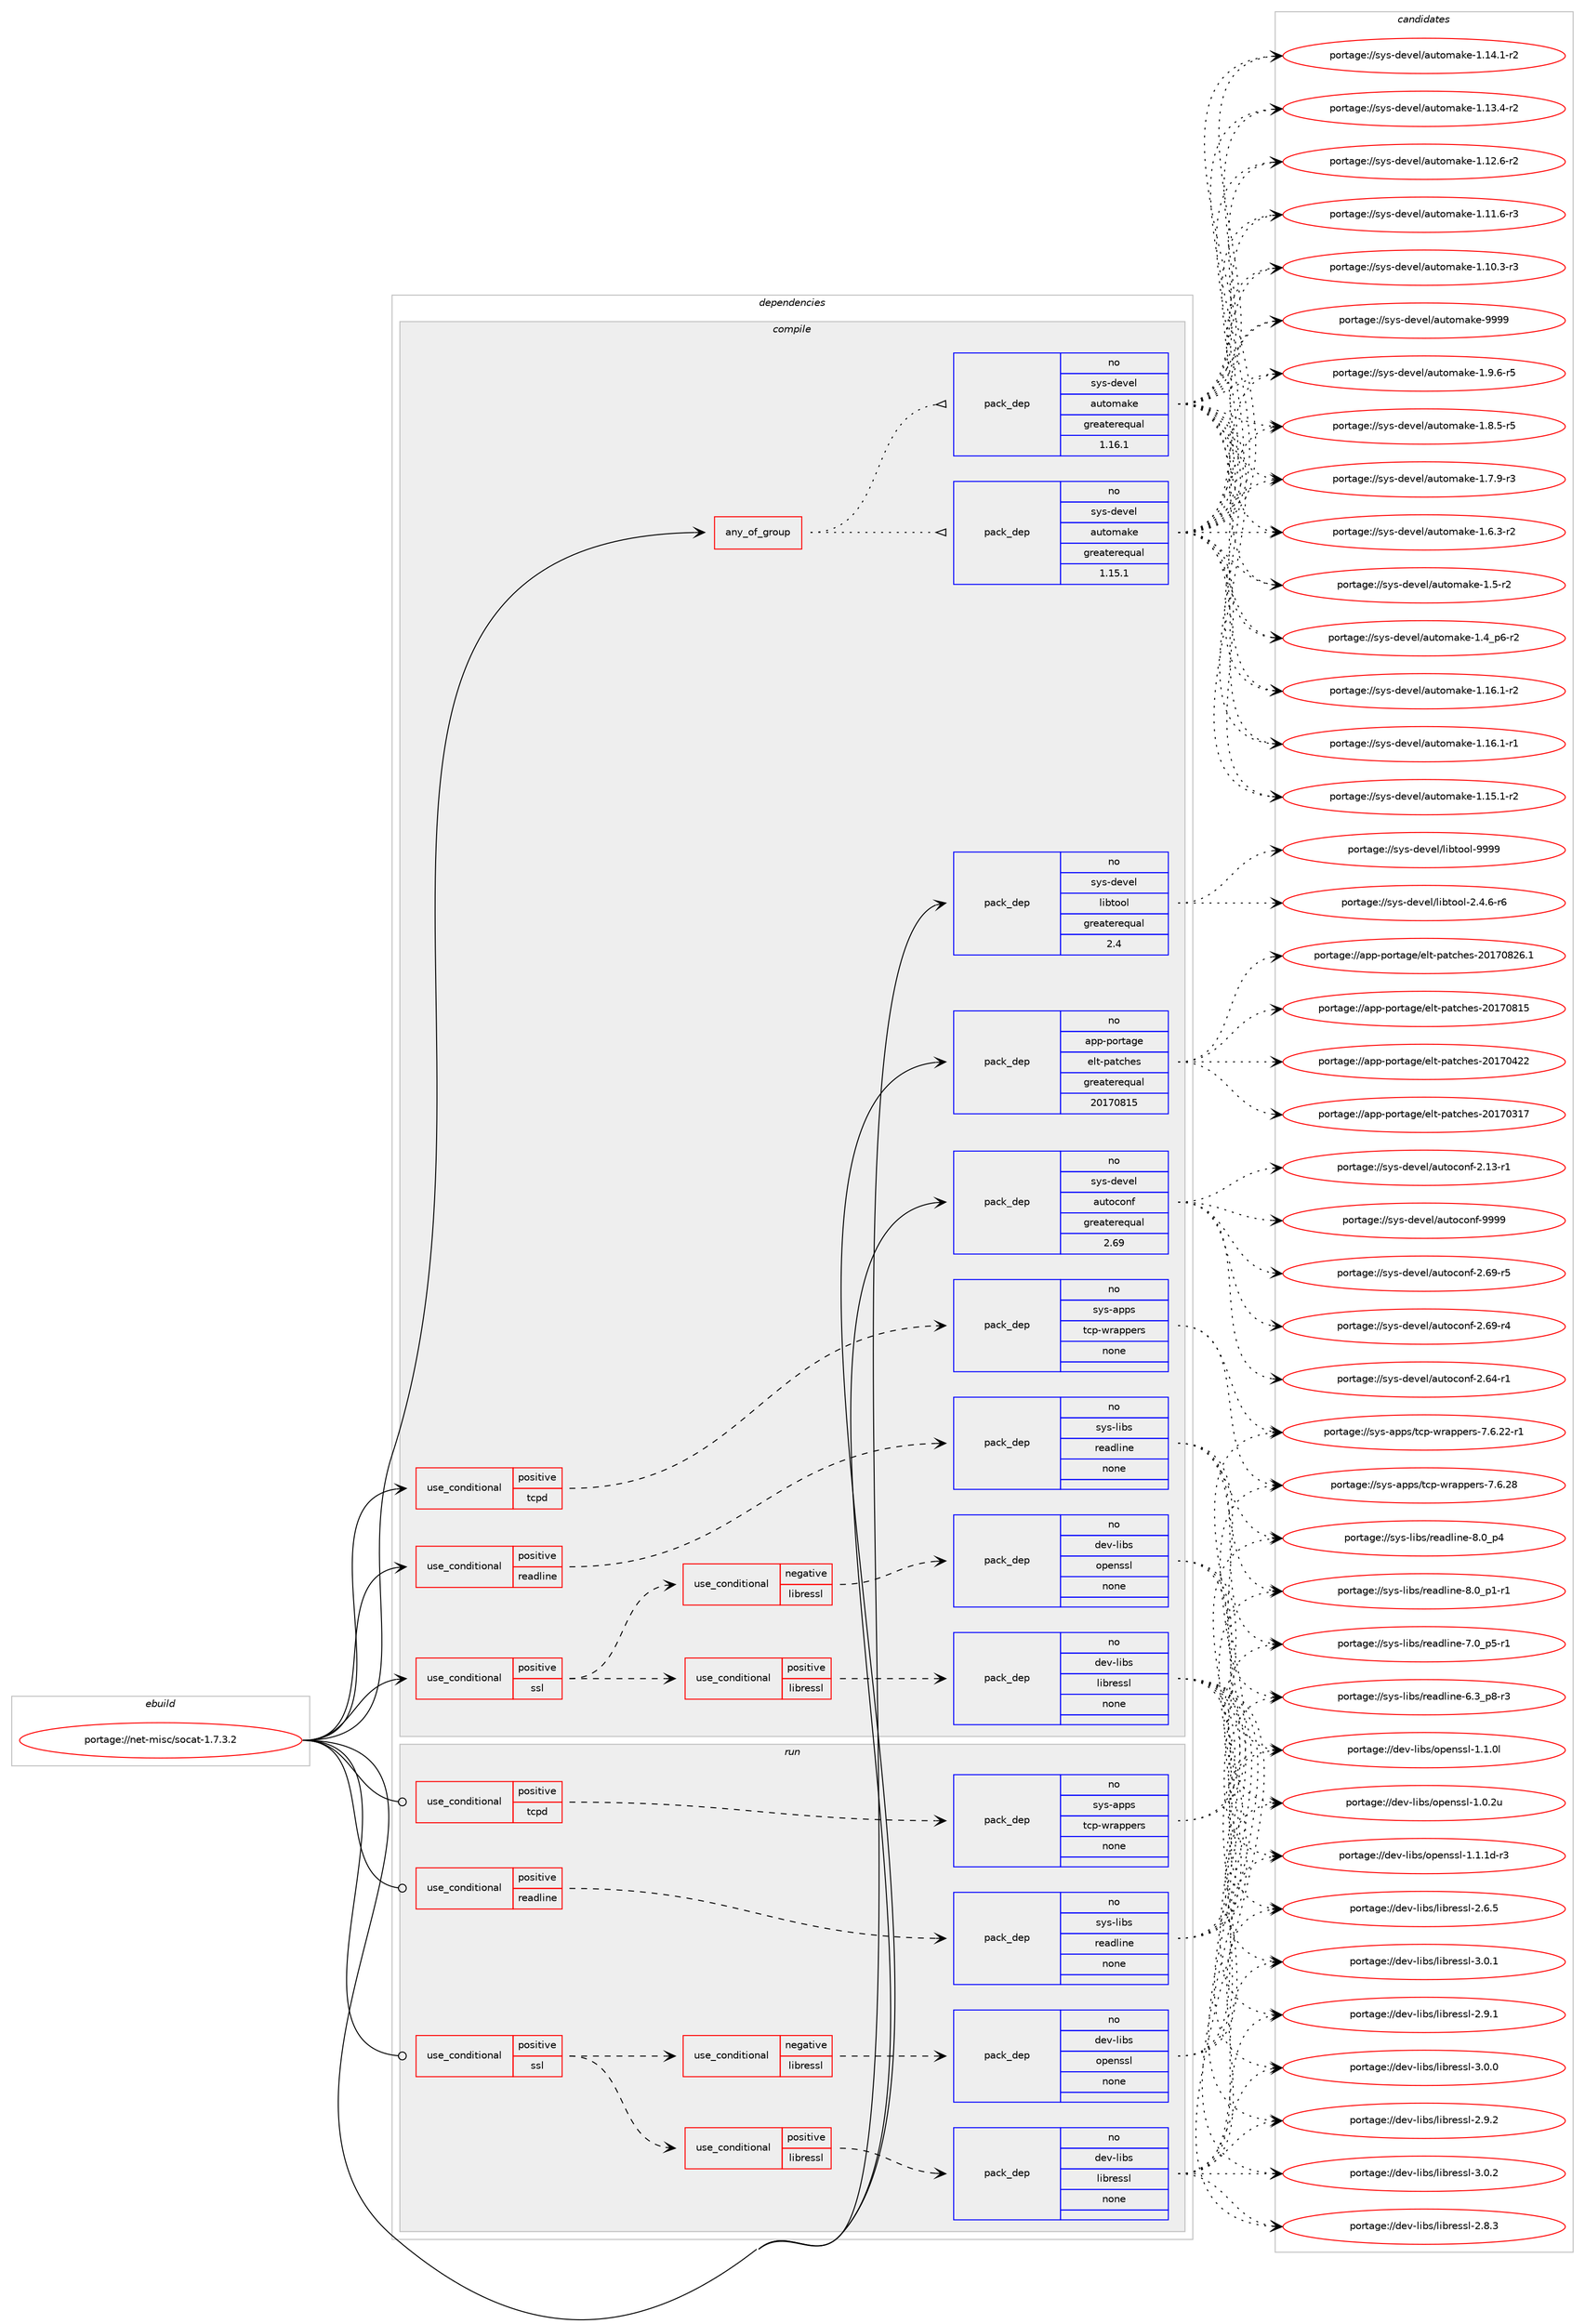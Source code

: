 digraph prolog {

# *************
# Graph options
# *************

newrank=true;
concentrate=true;
compound=true;
graph [rankdir=LR,fontname=Helvetica,fontsize=10,ranksep=1.5];#, ranksep=2.5, nodesep=0.2];
edge  [arrowhead=vee];
node  [fontname=Helvetica,fontsize=10];

# **********
# The ebuild
# **********

subgraph cluster_leftcol {
color=gray;
rank=same;
label=<<i>ebuild</i>>;
id [label="portage://net-misc/socat-1.7.3.2", color=red, width=4, href="../net-misc/socat-1.7.3.2.svg"];
}

# ****************
# The dependencies
# ****************

subgraph cluster_midcol {
color=gray;
label=<<i>dependencies</i>>;
subgraph cluster_compile {
fillcolor="#eeeeee";
style=filled;
label=<<i>compile</i>>;
subgraph any1041 {
dependency50542 [label=<<TABLE BORDER="0" CELLBORDER="1" CELLSPACING="0" CELLPADDING="4"><TR><TD CELLPADDING="10">any_of_group</TD></TR></TABLE>>, shape=none, color=red];subgraph pack40205 {
dependency50543 [label=<<TABLE BORDER="0" CELLBORDER="1" CELLSPACING="0" CELLPADDING="4" WIDTH="220"><TR><TD ROWSPAN="6" CELLPADDING="30">pack_dep</TD></TR><TR><TD WIDTH="110">no</TD></TR><TR><TD>sys-devel</TD></TR><TR><TD>automake</TD></TR><TR><TD>greaterequal</TD></TR><TR><TD>1.16.1</TD></TR></TABLE>>, shape=none, color=blue];
}
dependency50542:e -> dependency50543:w [weight=20,style="dotted",arrowhead="oinv"];
subgraph pack40206 {
dependency50544 [label=<<TABLE BORDER="0" CELLBORDER="1" CELLSPACING="0" CELLPADDING="4" WIDTH="220"><TR><TD ROWSPAN="6" CELLPADDING="30">pack_dep</TD></TR><TR><TD WIDTH="110">no</TD></TR><TR><TD>sys-devel</TD></TR><TR><TD>automake</TD></TR><TR><TD>greaterequal</TD></TR><TR><TD>1.15.1</TD></TR></TABLE>>, shape=none, color=blue];
}
dependency50542:e -> dependency50544:w [weight=20,style="dotted",arrowhead="oinv"];
}
id:e -> dependency50542:w [weight=20,style="solid",arrowhead="vee"];
subgraph cond9292 {
dependency50545 [label=<<TABLE BORDER="0" CELLBORDER="1" CELLSPACING="0" CELLPADDING="4"><TR><TD ROWSPAN="3" CELLPADDING="10">use_conditional</TD></TR><TR><TD>positive</TD></TR><TR><TD>readline</TD></TR></TABLE>>, shape=none, color=red];
subgraph pack40207 {
dependency50546 [label=<<TABLE BORDER="0" CELLBORDER="1" CELLSPACING="0" CELLPADDING="4" WIDTH="220"><TR><TD ROWSPAN="6" CELLPADDING="30">pack_dep</TD></TR><TR><TD WIDTH="110">no</TD></TR><TR><TD>sys-libs</TD></TR><TR><TD>readline</TD></TR><TR><TD>none</TD></TR><TR><TD></TD></TR></TABLE>>, shape=none, color=blue];
}
dependency50545:e -> dependency50546:w [weight=20,style="dashed",arrowhead="vee"];
}
id:e -> dependency50545:w [weight=20,style="solid",arrowhead="vee"];
subgraph cond9293 {
dependency50547 [label=<<TABLE BORDER="0" CELLBORDER="1" CELLSPACING="0" CELLPADDING="4"><TR><TD ROWSPAN="3" CELLPADDING="10">use_conditional</TD></TR><TR><TD>positive</TD></TR><TR><TD>ssl</TD></TR></TABLE>>, shape=none, color=red];
subgraph cond9294 {
dependency50548 [label=<<TABLE BORDER="0" CELLBORDER="1" CELLSPACING="0" CELLPADDING="4"><TR><TD ROWSPAN="3" CELLPADDING="10">use_conditional</TD></TR><TR><TD>negative</TD></TR><TR><TD>libressl</TD></TR></TABLE>>, shape=none, color=red];
subgraph pack40208 {
dependency50549 [label=<<TABLE BORDER="0" CELLBORDER="1" CELLSPACING="0" CELLPADDING="4" WIDTH="220"><TR><TD ROWSPAN="6" CELLPADDING="30">pack_dep</TD></TR><TR><TD WIDTH="110">no</TD></TR><TR><TD>dev-libs</TD></TR><TR><TD>openssl</TD></TR><TR><TD>none</TD></TR><TR><TD></TD></TR></TABLE>>, shape=none, color=blue];
}
dependency50548:e -> dependency50549:w [weight=20,style="dashed",arrowhead="vee"];
}
dependency50547:e -> dependency50548:w [weight=20,style="dashed",arrowhead="vee"];
subgraph cond9295 {
dependency50550 [label=<<TABLE BORDER="0" CELLBORDER="1" CELLSPACING="0" CELLPADDING="4"><TR><TD ROWSPAN="3" CELLPADDING="10">use_conditional</TD></TR><TR><TD>positive</TD></TR><TR><TD>libressl</TD></TR></TABLE>>, shape=none, color=red];
subgraph pack40209 {
dependency50551 [label=<<TABLE BORDER="0" CELLBORDER="1" CELLSPACING="0" CELLPADDING="4" WIDTH="220"><TR><TD ROWSPAN="6" CELLPADDING="30">pack_dep</TD></TR><TR><TD WIDTH="110">no</TD></TR><TR><TD>dev-libs</TD></TR><TR><TD>libressl</TD></TR><TR><TD>none</TD></TR><TR><TD></TD></TR></TABLE>>, shape=none, color=blue];
}
dependency50550:e -> dependency50551:w [weight=20,style="dashed",arrowhead="vee"];
}
dependency50547:e -> dependency50550:w [weight=20,style="dashed",arrowhead="vee"];
}
id:e -> dependency50547:w [weight=20,style="solid",arrowhead="vee"];
subgraph cond9296 {
dependency50552 [label=<<TABLE BORDER="0" CELLBORDER="1" CELLSPACING="0" CELLPADDING="4"><TR><TD ROWSPAN="3" CELLPADDING="10">use_conditional</TD></TR><TR><TD>positive</TD></TR><TR><TD>tcpd</TD></TR></TABLE>>, shape=none, color=red];
subgraph pack40210 {
dependency50553 [label=<<TABLE BORDER="0" CELLBORDER="1" CELLSPACING="0" CELLPADDING="4" WIDTH="220"><TR><TD ROWSPAN="6" CELLPADDING="30">pack_dep</TD></TR><TR><TD WIDTH="110">no</TD></TR><TR><TD>sys-apps</TD></TR><TR><TD>tcp-wrappers</TD></TR><TR><TD>none</TD></TR><TR><TD></TD></TR></TABLE>>, shape=none, color=blue];
}
dependency50552:e -> dependency50553:w [weight=20,style="dashed",arrowhead="vee"];
}
id:e -> dependency50552:w [weight=20,style="solid",arrowhead="vee"];
subgraph pack40211 {
dependency50554 [label=<<TABLE BORDER="0" CELLBORDER="1" CELLSPACING="0" CELLPADDING="4" WIDTH="220"><TR><TD ROWSPAN="6" CELLPADDING="30">pack_dep</TD></TR><TR><TD WIDTH="110">no</TD></TR><TR><TD>app-portage</TD></TR><TR><TD>elt-patches</TD></TR><TR><TD>greaterequal</TD></TR><TR><TD>20170815</TD></TR></TABLE>>, shape=none, color=blue];
}
id:e -> dependency50554:w [weight=20,style="solid",arrowhead="vee"];
subgraph pack40212 {
dependency50555 [label=<<TABLE BORDER="0" CELLBORDER="1" CELLSPACING="0" CELLPADDING="4" WIDTH="220"><TR><TD ROWSPAN="6" CELLPADDING="30">pack_dep</TD></TR><TR><TD WIDTH="110">no</TD></TR><TR><TD>sys-devel</TD></TR><TR><TD>autoconf</TD></TR><TR><TD>greaterequal</TD></TR><TR><TD>2.69</TD></TR></TABLE>>, shape=none, color=blue];
}
id:e -> dependency50555:w [weight=20,style="solid",arrowhead="vee"];
subgraph pack40213 {
dependency50556 [label=<<TABLE BORDER="0" CELLBORDER="1" CELLSPACING="0" CELLPADDING="4" WIDTH="220"><TR><TD ROWSPAN="6" CELLPADDING="30">pack_dep</TD></TR><TR><TD WIDTH="110">no</TD></TR><TR><TD>sys-devel</TD></TR><TR><TD>libtool</TD></TR><TR><TD>greaterequal</TD></TR><TR><TD>2.4</TD></TR></TABLE>>, shape=none, color=blue];
}
id:e -> dependency50556:w [weight=20,style="solid",arrowhead="vee"];
}
subgraph cluster_compileandrun {
fillcolor="#eeeeee";
style=filled;
label=<<i>compile and run</i>>;
}
subgraph cluster_run {
fillcolor="#eeeeee";
style=filled;
label=<<i>run</i>>;
subgraph cond9297 {
dependency50557 [label=<<TABLE BORDER="0" CELLBORDER="1" CELLSPACING="0" CELLPADDING="4"><TR><TD ROWSPAN="3" CELLPADDING="10">use_conditional</TD></TR><TR><TD>positive</TD></TR><TR><TD>readline</TD></TR></TABLE>>, shape=none, color=red];
subgraph pack40214 {
dependency50558 [label=<<TABLE BORDER="0" CELLBORDER="1" CELLSPACING="0" CELLPADDING="4" WIDTH="220"><TR><TD ROWSPAN="6" CELLPADDING="30">pack_dep</TD></TR><TR><TD WIDTH="110">no</TD></TR><TR><TD>sys-libs</TD></TR><TR><TD>readline</TD></TR><TR><TD>none</TD></TR><TR><TD></TD></TR></TABLE>>, shape=none, color=blue];
}
dependency50557:e -> dependency50558:w [weight=20,style="dashed",arrowhead="vee"];
}
id:e -> dependency50557:w [weight=20,style="solid",arrowhead="odot"];
subgraph cond9298 {
dependency50559 [label=<<TABLE BORDER="0" CELLBORDER="1" CELLSPACING="0" CELLPADDING="4"><TR><TD ROWSPAN="3" CELLPADDING="10">use_conditional</TD></TR><TR><TD>positive</TD></TR><TR><TD>ssl</TD></TR></TABLE>>, shape=none, color=red];
subgraph cond9299 {
dependency50560 [label=<<TABLE BORDER="0" CELLBORDER="1" CELLSPACING="0" CELLPADDING="4"><TR><TD ROWSPAN="3" CELLPADDING="10">use_conditional</TD></TR><TR><TD>negative</TD></TR><TR><TD>libressl</TD></TR></TABLE>>, shape=none, color=red];
subgraph pack40215 {
dependency50561 [label=<<TABLE BORDER="0" CELLBORDER="1" CELLSPACING="0" CELLPADDING="4" WIDTH="220"><TR><TD ROWSPAN="6" CELLPADDING="30">pack_dep</TD></TR><TR><TD WIDTH="110">no</TD></TR><TR><TD>dev-libs</TD></TR><TR><TD>openssl</TD></TR><TR><TD>none</TD></TR><TR><TD></TD></TR></TABLE>>, shape=none, color=blue];
}
dependency50560:e -> dependency50561:w [weight=20,style="dashed",arrowhead="vee"];
}
dependency50559:e -> dependency50560:w [weight=20,style="dashed",arrowhead="vee"];
subgraph cond9300 {
dependency50562 [label=<<TABLE BORDER="0" CELLBORDER="1" CELLSPACING="0" CELLPADDING="4"><TR><TD ROWSPAN="3" CELLPADDING="10">use_conditional</TD></TR><TR><TD>positive</TD></TR><TR><TD>libressl</TD></TR></TABLE>>, shape=none, color=red];
subgraph pack40216 {
dependency50563 [label=<<TABLE BORDER="0" CELLBORDER="1" CELLSPACING="0" CELLPADDING="4" WIDTH="220"><TR><TD ROWSPAN="6" CELLPADDING="30">pack_dep</TD></TR><TR><TD WIDTH="110">no</TD></TR><TR><TD>dev-libs</TD></TR><TR><TD>libressl</TD></TR><TR><TD>none</TD></TR><TR><TD></TD></TR></TABLE>>, shape=none, color=blue];
}
dependency50562:e -> dependency50563:w [weight=20,style="dashed",arrowhead="vee"];
}
dependency50559:e -> dependency50562:w [weight=20,style="dashed",arrowhead="vee"];
}
id:e -> dependency50559:w [weight=20,style="solid",arrowhead="odot"];
subgraph cond9301 {
dependency50564 [label=<<TABLE BORDER="0" CELLBORDER="1" CELLSPACING="0" CELLPADDING="4"><TR><TD ROWSPAN="3" CELLPADDING="10">use_conditional</TD></TR><TR><TD>positive</TD></TR><TR><TD>tcpd</TD></TR></TABLE>>, shape=none, color=red];
subgraph pack40217 {
dependency50565 [label=<<TABLE BORDER="0" CELLBORDER="1" CELLSPACING="0" CELLPADDING="4" WIDTH="220"><TR><TD ROWSPAN="6" CELLPADDING="30">pack_dep</TD></TR><TR><TD WIDTH="110">no</TD></TR><TR><TD>sys-apps</TD></TR><TR><TD>tcp-wrappers</TD></TR><TR><TD>none</TD></TR><TR><TD></TD></TR></TABLE>>, shape=none, color=blue];
}
dependency50564:e -> dependency50565:w [weight=20,style="dashed",arrowhead="vee"];
}
id:e -> dependency50564:w [weight=20,style="solid",arrowhead="odot"];
}
}

# **************
# The candidates
# **************

subgraph cluster_choices {
rank=same;
color=gray;
label=<<i>candidates</i>>;

subgraph choice40205 {
color=black;
nodesep=1;
choice115121115451001011181011084797117116111109971071014557575757 [label="portage://sys-devel/automake-9999", color=red, width=4,href="../sys-devel/automake-9999.svg"];
choice115121115451001011181011084797117116111109971071014549465746544511453 [label="portage://sys-devel/automake-1.9.6-r5", color=red, width=4,href="../sys-devel/automake-1.9.6-r5.svg"];
choice115121115451001011181011084797117116111109971071014549465646534511453 [label="portage://sys-devel/automake-1.8.5-r5", color=red, width=4,href="../sys-devel/automake-1.8.5-r5.svg"];
choice115121115451001011181011084797117116111109971071014549465546574511451 [label="portage://sys-devel/automake-1.7.9-r3", color=red, width=4,href="../sys-devel/automake-1.7.9-r3.svg"];
choice115121115451001011181011084797117116111109971071014549465446514511450 [label="portage://sys-devel/automake-1.6.3-r2", color=red, width=4,href="../sys-devel/automake-1.6.3-r2.svg"];
choice11512111545100101118101108479711711611110997107101454946534511450 [label="portage://sys-devel/automake-1.5-r2", color=red, width=4,href="../sys-devel/automake-1.5-r2.svg"];
choice115121115451001011181011084797117116111109971071014549465295112544511450 [label="portage://sys-devel/automake-1.4_p6-r2", color=red, width=4,href="../sys-devel/automake-1.4_p6-r2.svg"];
choice11512111545100101118101108479711711611110997107101454946495446494511450 [label="portage://sys-devel/automake-1.16.1-r2", color=red, width=4,href="../sys-devel/automake-1.16.1-r2.svg"];
choice11512111545100101118101108479711711611110997107101454946495446494511449 [label="portage://sys-devel/automake-1.16.1-r1", color=red, width=4,href="../sys-devel/automake-1.16.1-r1.svg"];
choice11512111545100101118101108479711711611110997107101454946495346494511450 [label="portage://sys-devel/automake-1.15.1-r2", color=red, width=4,href="../sys-devel/automake-1.15.1-r2.svg"];
choice11512111545100101118101108479711711611110997107101454946495246494511450 [label="portage://sys-devel/automake-1.14.1-r2", color=red, width=4,href="../sys-devel/automake-1.14.1-r2.svg"];
choice11512111545100101118101108479711711611110997107101454946495146524511450 [label="portage://sys-devel/automake-1.13.4-r2", color=red, width=4,href="../sys-devel/automake-1.13.4-r2.svg"];
choice11512111545100101118101108479711711611110997107101454946495046544511450 [label="portage://sys-devel/automake-1.12.6-r2", color=red, width=4,href="../sys-devel/automake-1.12.6-r2.svg"];
choice11512111545100101118101108479711711611110997107101454946494946544511451 [label="portage://sys-devel/automake-1.11.6-r3", color=red, width=4,href="../sys-devel/automake-1.11.6-r3.svg"];
choice11512111545100101118101108479711711611110997107101454946494846514511451 [label="portage://sys-devel/automake-1.10.3-r3", color=red, width=4,href="../sys-devel/automake-1.10.3-r3.svg"];
dependency50543:e -> choice115121115451001011181011084797117116111109971071014557575757:w [style=dotted,weight="100"];
dependency50543:e -> choice115121115451001011181011084797117116111109971071014549465746544511453:w [style=dotted,weight="100"];
dependency50543:e -> choice115121115451001011181011084797117116111109971071014549465646534511453:w [style=dotted,weight="100"];
dependency50543:e -> choice115121115451001011181011084797117116111109971071014549465546574511451:w [style=dotted,weight="100"];
dependency50543:e -> choice115121115451001011181011084797117116111109971071014549465446514511450:w [style=dotted,weight="100"];
dependency50543:e -> choice11512111545100101118101108479711711611110997107101454946534511450:w [style=dotted,weight="100"];
dependency50543:e -> choice115121115451001011181011084797117116111109971071014549465295112544511450:w [style=dotted,weight="100"];
dependency50543:e -> choice11512111545100101118101108479711711611110997107101454946495446494511450:w [style=dotted,weight="100"];
dependency50543:e -> choice11512111545100101118101108479711711611110997107101454946495446494511449:w [style=dotted,weight="100"];
dependency50543:e -> choice11512111545100101118101108479711711611110997107101454946495346494511450:w [style=dotted,weight="100"];
dependency50543:e -> choice11512111545100101118101108479711711611110997107101454946495246494511450:w [style=dotted,weight="100"];
dependency50543:e -> choice11512111545100101118101108479711711611110997107101454946495146524511450:w [style=dotted,weight="100"];
dependency50543:e -> choice11512111545100101118101108479711711611110997107101454946495046544511450:w [style=dotted,weight="100"];
dependency50543:e -> choice11512111545100101118101108479711711611110997107101454946494946544511451:w [style=dotted,weight="100"];
dependency50543:e -> choice11512111545100101118101108479711711611110997107101454946494846514511451:w [style=dotted,weight="100"];
}
subgraph choice40206 {
color=black;
nodesep=1;
choice115121115451001011181011084797117116111109971071014557575757 [label="portage://sys-devel/automake-9999", color=red, width=4,href="../sys-devel/automake-9999.svg"];
choice115121115451001011181011084797117116111109971071014549465746544511453 [label="portage://sys-devel/automake-1.9.6-r5", color=red, width=4,href="../sys-devel/automake-1.9.6-r5.svg"];
choice115121115451001011181011084797117116111109971071014549465646534511453 [label="portage://sys-devel/automake-1.8.5-r5", color=red, width=4,href="../sys-devel/automake-1.8.5-r5.svg"];
choice115121115451001011181011084797117116111109971071014549465546574511451 [label="portage://sys-devel/automake-1.7.9-r3", color=red, width=4,href="../sys-devel/automake-1.7.9-r3.svg"];
choice115121115451001011181011084797117116111109971071014549465446514511450 [label="portage://sys-devel/automake-1.6.3-r2", color=red, width=4,href="../sys-devel/automake-1.6.3-r2.svg"];
choice11512111545100101118101108479711711611110997107101454946534511450 [label="portage://sys-devel/automake-1.5-r2", color=red, width=4,href="../sys-devel/automake-1.5-r2.svg"];
choice115121115451001011181011084797117116111109971071014549465295112544511450 [label="portage://sys-devel/automake-1.4_p6-r2", color=red, width=4,href="../sys-devel/automake-1.4_p6-r2.svg"];
choice11512111545100101118101108479711711611110997107101454946495446494511450 [label="portage://sys-devel/automake-1.16.1-r2", color=red, width=4,href="../sys-devel/automake-1.16.1-r2.svg"];
choice11512111545100101118101108479711711611110997107101454946495446494511449 [label="portage://sys-devel/automake-1.16.1-r1", color=red, width=4,href="../sys-devel/automake-1.16.1-r1.svg"];
choice11512111545100101118101108479711711611110997107101454946495346494511450 [label="portage://sys-devel/automake-1.15.1-r2", color=red, width=4,href="../sys-devel/automake-1.15.1-r2.svg"];
choice11512111545100101118101108479711711611110997107101454946495246494511450 [label="portage://sys-devel/automake-1.14.1-r2", color=red, width=4,href="../sys-devel/automake-1.14.1-r2.svg"];
choice11512111545100101118101108479711711611110997107101454946495146524511450 [label="portage://sys-devel/automake-1.13.4-r2", color=red, width=4,href="../sys-devel/automake-1.13.4-r2.svg"];
choice11512111545100101118101108479711711611110997107101454946495046544511450 [label="portage://sys-devel/automake-1.12.6-r2", color=red, width=4,href="../sys-devel/automake-1.12.6-r2.svg"];
choice11512111545100101118101108479711711611110997107101454946494946544511451 [label="portage://sys-devel/automake-1.11.6-r3", color=red, width=4,href="../sys-devel/automake-1.11.6-r3.svg"];
choice11512111545100101118101108479711711611110997107101454946494846514511451 [label="portage://sys-devel/automake-1.10.3-r3", color=red, width=4,href="../sys-devel/automake-1.10.3-r3.svg"];
dependency50544:e -> choice115121115451001011181011084797117116111109971071014557575757:w [style=dotted,weight="100"];
dependency50544:e -> choice115121115451001011181011084797117116111109971071014549465746544511453:w [style=dotted,weight="100"];
dependency50544:e -> choice115121115451001011181011084797117116111109971071014549465646534511453:w [style=dotted,weight="100"];
dependency50544:e -> choice115121115451001011181011084797117116111109971071014549465546574511451:w [style=dotted,weight="100"];
dependency50544:e -> choice115121115451001011181011084797117116111109971071014549465446514511450:w [style=dotted,weight="100"];
dependency50544:e -> choice11512111545100101118101108479711711611110997107101454946534511450:w [style=dotted,weight="100"];
dependency50544:e -> choice115121115451001011181011084797117116111109971071014549465295112544511450:w [style=dotted,weight="100"];
dependency50544:e -> choice11512111545100101118101108479711711611110997107101454946495446494511450:w [style=dotted,weight="100"];
dependency50544:e -> choice11512111545100101118101108479711711611110997107101454946495446494511449:w [style=dotted,weight="100"];
dependency50544:e -> choice11512111545100101118101108479711711611110997107101454946495346494511450:w [style=dotted,weight="100"];
dependency50544:e -> choice11512111545100101118101108479711711611110997107101454946495246494511450:w [style=dotted,weight="100"];
dependency50544:e -> choice11512111545100101118101108479711711611110997107101454946495146524511450:w [style=dotted,weight="100"];
dependency50544:e -> choice11512111545100101118101108479711711611110997107101454946495046544511450:w [style=dotted,weight="100"];
dependency50544:e -> choice11512111545100101118101108479711711611110997107101454946494946544511451:w [style=dotted,weight="100"];
dependency50544:e -> choice11512111545100101118101108479711711611110997107101454946494846514511451:w [style=dotted,weight="100"];
}
subgraph choice40207 {
color=black;
nodesep=1;
choice11512111545108105981154711410197100108105110101455646489511252 [label="portage://sys-libs/readline-8.0_p4", color=red, width=4,href="../sys-libs/readline-8.0_p4.svg"];
choice115121115451081059811547114101971001081051101014556464895112494511449 [label="portage://sys-libs/readline-8.0_p1-r1", color=red, width=4,href="../sys-libs/readline-8.0_p1-r1.svg"];
choice115121115451081059811547114101971001081051101014555464895112534511449 [label="portage://sys-libs/readline-7.0_p5-r1", color=red, width=4,href="../sys-libs/readline-7.0_p5-r1.svg"];
choice115121115451081059811547114101971001081051101014554465195112564511451 [label="portage://sys-libs/readline-6.3_p8-r3", color=red, width=4,href="../sys-libs/readline-6.3_p8-r3.svg"];
dependency50546:e -> choice11512111545108105981154711410197100108105110101455646489511252:w [style=dotted,weight="100"];
dependency50546:e -> choice115121115451081059811547114101971001081051101014556464895112494511449:w [style=dotted,weight="100"];
dependency50546:e -> choice115121115451081059811547114101971001081051101014555464895112534511449:w [style=dotted,weight="100"];
dependency50546:e -> choice115121115451081059811547114101971001081051101014554465195112564511451:w [style=dotted,weight="100"];
}
subgraph choice40208 {
color=black;
nodesep=1;
choice1001011184510810598115471111121011101151151084549464946491004511451 [label="portage://dev-libs/openssl-1.1.1d-r3", color=red, width=4,href="../dev-libs/openssl-1.1.1d-r3.svg"];
choice100101118451081059811547111112101110115115108454946494648108 [label="portage://dev-libs/openssl-1.1.0l", color=red, width=4,href="../dev-libs/openssl-1.1.0l.svg"];
choice100101118451081059811547111112101110115115108454946484650117 [label="portage://dev-libs/openssl-1.0.2u", color=red, width=4,href="../dev-libs/openssl-1.0.2u.svg"];
dependency50549:e -> choice1001011184510810598115471111121011101151151084549464946491004511451:w [style=dotted,weight="100"];
dependency50549:e -> choice100101118451081059811547111112101110115115108454946494648108:w [style=dotted,weight="100"];
dependency50549:e -> choice100101118451081059811547111112101110115115108454946484650117:w [style=dotted,weight="100"];
}
subgraph choice40209 {
color=black;
nodesep=1;
choice10010111845108105981154710810598114101115115108455146484650 [label="portage://dev-libs/libressl-3.0.2", color=red, width=4,href="../dev-libs/libressl-3.0.2.svg"];
choice10010111845108105981154710810598114101115115108455146484649 [label="portage://dev-libs/libressl-3.0.1", color=red, width=4,href="../dev-libs/libressl-3.0.1.svg"];
choice10010111845108105981154710810598114101115115108455146484648 [label="portage://dev-libs/libressl-3.0.0", color=red, width=4,href="../dev-libs/libressl-3.0.0.svg"];
choice10010111845108105981154710810598114101115115108455046574650 [label="portage://dev-libs/libressl-2.9.2", color=red, width=4,href="../dev-libs/libressl-2.9.2.svg"];
choice10010111845108105981154710810598114101115115108455046574649 [label="portage://dev-libs/libressl-2.9.1", color=red, width=4,href="../dev-libs/libressl-2.9.1.svg"];
choice10010111845108105981154710810598114101115115108455046564651 [label="portage://dev-libs/libressl-2.8.3", color=red, width=4,href="../dev-libs/libressl-2.8.3.svg"];
choice10010111845108105981154710810598114101115115108455046544653 [label="portage://dev-libs/libressl-2.6.5", color=red, width=4,href="../dev-libs/libressl-2.6.5.svg"];
dependency50551:e -> choice10010111845108105981154710810598114101115115108455146484650:w [style=dotted,weight="100"];
dependency50551:e -> choice10010111845108105981154710810598114101115115108455146484649:w [style=dotted,weight="100"];
dependency50551:e -> choice10010111845108105981154710810598114101115115108455146484648:w [style=dotted,weight="100"];
dependency50551:e -> choice10010111845108105981154710810598114101115115108455046574650:w [style=dotted,weight="100"];
dependency50551:e -> choice10010111845108105981154710810598114101115115108455046574649:w [style=dotted,weight="100"];
dependency50551:e -> choice10010111845108105981154710810598114101115115108455046564651:w [style=dotted,weight="100"];
dependency50551:e -> choice10010111845108105981154710810598114101115115108455046544653:w [style=dotted,weight="100"];
}
subgraph choice40210 {
color=black;
nodesep=1;
choice11512111545971121121154711699112451191149711211210111411545554654465056 [label="portage://sys-apps/tcp-wrappers-7.6.28", color=red, width=4,href="../sys-apps/tcp-wrappers-7.6.28.svg"];
choice115121115459711211211547116991124511911497112112101114115455546544650504511449 [label="portage://sys-apps/tcp-wrappers-7.6.22-r1", color=red, width=4,href="../sys-apps/tcp-wrappers-7.6.22-r1.svg"];
dependency50553:e -> choice11512111545971121121154711699112451191149711211210111411545554654465056:w [style=dotted,weight="100"];
dependency50553:e -> choice115121115459711211211547116991124511911497112112101114115455546544650504511449:w [style=dotted,weight="100"];
}
subgraph choice40211 {
color=black;
nodesep=1;
choice971121124511211111411697103101471011081164511297116991041011154550484955485650544649 [label="portage://app-portage/elt-patches-20170826.1", color=red, width=4,href="../app-portage/elt-patches-20170826.1.svg"];
choice97112112451121111141169710310147101108116451129711699104101115455048495548564953 [label="portage://app-portage/elt-patches-20170815", color=red, width=4,href="../app-portage/elt-patches-20170815.svg"];
choice97112112451121111141169710310147101108116451129711699104101115455048495548525050 [label="portage://app-portage/elt-patches-20170422", color=red, width=4,href="../app-portage/elt-patches-20170422.svg"];
choice97112112451121111141169710310147101108116451129711699104101115455048495548514955 [label="portage://app-portage/elt-patches-20170317", color=red, width=4,href="../app-portage/elt-patches-20170317.svg"];
dependency50554:e -> choice971121124511211111411697103101471011081164511297116991041011154550484955485650544649:w [style=dotted,weight="100"];
dependency50554:e -> choice97112112451121111141169710310147101108116451129711699104101115455048495548564953:w [style=dotted,weight="100"];
dependency50554:e -> choice97112112451121111141169710310147101108116451129711699104101115455048495548525050:w [style=dotted,weight="100"];
dependency50554:e -> choice97112112451121111141169710310147101108116451129711699104101115455048495548514955:w [style=dotted,weight="100"];
}
subgraph choice40212 {
color=black;
nodesep=1;
choice115121115451001011181011084797117116111991111101024557575757 [label="portage://sys-devel/autoconf-9999", color=red, width=4,href="../sys-devel/autoconf-9999.svg"];
choice1151211154510010111810110847971171161119911111010245504654574511453 [label="portage://sys-devel/autoconf-2.69-r5", color=red, width=4,href="../sys-devel/autoconf-2.69-r5.svg"];
choice1151211154510010111810110847971171161119911111010245504654574511452 [label="portage://sys-devel/autoconf-2.69-r4", color=red, width=4,href="../sys-devel/autoconf-2.69-r4.svg"];
choice1151211154510010111810110847971171161119911111010245504654524511449 [label="portage://sys-devel/autoconf-2.64-r1", color=red, width=4,href="../sys-devel/autoconf-2.64-r1.svg"];
choice1151211154510010111810110847971171161119911111010245504649514511449 [label="portage://sys-devel/autoconf-2.13-r1", color=red, width=4,href="../sys-devel/autoconf-2.13-r1.svg"];
dependency50555:e -> choice115121115451001011181011084797117116111991111101024557575757:w [style=dotted,weight="100"];
dependency50555:e -> choice1151211154510010111810110847971171161119911111010245504654574511453:w [style=dotted,weight="100"];
dependency50555:e -> choice1151211154510010111810110847971171161119911111010245504654574511452:w [style=dotted,weight="100"];
dependency50555:e -> choice1151211154510010111810110847971171161119911111010245504654524511449:w [style=dotted,weight="100"];
dependency50555:e -> choice1151211154510010111810110847971171161119911111010245504649514511449:w [style=dotted,weight="100"];
}
subgraph choice40213 {
color=black;
nodesep=1;
choice1151211154510010111810110847108105981161111111084557575757 [label="portage://sys-devel/libtool-9999", color=red, width=4,href="../sys-devel/libtool-9999.svg"];
choice1151211154510010111810110847108105981161111111084550465246544511454 [label="portage://sys-devel/libtool-2.4.6-r6", color=red, width=4,href="../sys-devel/libtool-2.4.6-r6.svg"];
dependency50556:e -> choice1151211154510010111810110847108105981161111111084557575757:w [style=dotted,weight="100"];
dependency50556:e -> choice1151211154510010111810110847108105981161111111084550465246544511454:w [style=dotted,weight="100"];
}
subgraph choice40214 {
color=black;
nodesep=1;
choice11512111545108105981154711410197100108105110101455646489511252 [label="portage://sys-libs/readline-8.0_p4", color=red, width=4,href="../sys-libs/readline-8.0_p4.svg"];
choice115121115451081059811547114101971001081051101014556464895112494511449 [label="portage://sys-libs/readline-8.0_p1-r1", color=red, width=4,href="../sys-libs/readline-8.0_p1-r1.svg"];
choice115121115451081059811547114101971001081051101014555464895112534511449 [label="portage://sys-libs/readline-7.0_p5-r1", color=red, width=4,href="../sys-libs/readline-7.0_p5-r1.svg"];
choice115121115451081059811547114101971001081051101014554465195112564511451 [label="portage://sys-libs/readline-6.3_p8-r3", color=red, width=4,href="../sys-libs/readline-6.3_p8-r3.svg"];
dependency50558:e -> choice11512111545108105981154711410197100108105110101455646489511252:w [style=dotted,weight="100"];
dependency50558:e -> choice115121115451081059811547114101971001081051101014556464895112494511449:w [style=dotted,weight="100"];
dependency50558:e -> choice115121115451081059811547114101971001081051101014555464895112534511449:w [style=dotted,weight="100"];
dependency50558:e -> choice115121115451081059811547114101971001081051101014554465195112564511451:w [style=dotted,weight="100"];
}
subgraph choice40215 {
color=black;
nodesep=1;
choice1001011184510810598115471111121011101151151084549464946491004511451 [label="portage://dev-libs/openssl-1.1.1d-r3", color=red, width=4,href="../dev-libs/openssl-1.1.1d-r3.svg"];
choice100101118451081059811547111112101110115115108454946494648108 [label="portage://dev-libs/openssl-1.1.0l", color=red, width=4,href="../dev-libs/openssl-1.1.0l.svg"];
choice100101118451081059811547111112101110115115108454946484650117 [label="portage://dev-libs/openssl-1.0.2u", color=red, width=4,href="../dev-libs/openssl-1.0.2u.svg"];
dependency50561:e -> choice1001011184510810598115471111121011101151151084549464946491004511451:w [style=dotted,weight="100"];
dependency50561:e -> choice100101118451081059811547111112101110115115108454946494648108:w [style=dotted,weight="100"];
dependency50561:e -> choice100101118451081059811547111112101110115115108454946484650117:w [style=dotted,weight="100"];
}
subgraph choice40216 {
color=black;
nodesep=1;
choice10010111845108105981154710810598114101115115108455146484650 [label="portage://dev-libs/libressl-3.0.2", color=red, width=4,href="../dev-libs/libressl-3.0.2.svg"];
choice10010111845108105981154710810598114101115115108455146484649 [label="portage://dev-libs/libressl-3.0.1", color=red, width=4,href="../dev-libs/libressl-3.0.1.svg"];
choice10010111845108105981154710810598114101115115108455146484648 [label="portage://dev-libs/libressl-3.0.0", color=red, width=4,href="../dev-libs/libressl-3.0.0.svg"];
choice10010111845108105981154710810598114101115115108455046574650 [label="portage://dev-libs/libressl-2.9.2", color=red, width=4,href="../dev-libs/libressl-2.9.2.svg"];
choice10010111845108105981154710810598114101115115108455046574649 [label="portage://dev-libs/libressl-2.9.1", color=red, width=4,href="../dev-libs/libressl-2.9.1.svg"];
choice10010111845108105981154710810598114101115115108455046564651 [label="portage://dev-libs/libressl-2.8.3", color=red, width=4,href="../dev-libs/libressl-2.8.3.svg"];
choice10010111845108105981154710810598114101115115108455046544653 [label="portage://dev-libs/libressl-2.6.5", color=red, width=4,href="../dev-libs/libressl-2.6.5.svg"];
dependency50563:e -> choice10010111845108105981154710810598114101115115108455146484650:w [style=dotted,weight="100"];
dependency50563:e -> choice10010111845108105981154710810598114101115115108455146484649:w [style=dotted,weight="100"];
dependency50563:e -> choice10010111845108105981154710810598114101115115108455146484648:w [style=dotted,weight="100"];
dependency50563:e -> choice10010111845108105981154710810598114101115115108455046574650:w [style=dotted,weight="100"];
dependency50563:e -> choice10010111845108105981154710810598114101115115108455046574649:w [style=dotted,weight="100"];
dependency50563:e -> choice10010111845108105981154710810598114101115115108455046564651:w [style=dotted,weight="100"];
dependency50563:e -> choice10010111845108105981154710810598114101115115108455046544653:w [style=dotted,weight="100"];
}
subgraph choice40217 {
color=black;
nodesep=1;
choice11512111545971121121154711699112451191149711211210111411545554654465056 [label="portage://sys-apps/tcp-wrappers-7.6.28", color=red, width=4,href="../sys-apps/tcp-wrappers-7.6.28.svg"];
choice115121115459711211211547116991124511911497112112101114115455546544650504511449 [label="portage://sys-apps/tcp-wrappers-7.6.22-r1", color=red, width=4,href="../sys-apps/tcp-wrappers-7.6.22-r1.svg"];
dependency50565:e -> choice11512111545971121121154711699112451191149711211210111411545554654465056:w [style=dotted,weight="100"];
dependency50565:e -> choice115121115459711211211547116991124511911497112112101114115455546544650504511449:w [style=dotted,weight="100"];
}
}

}
